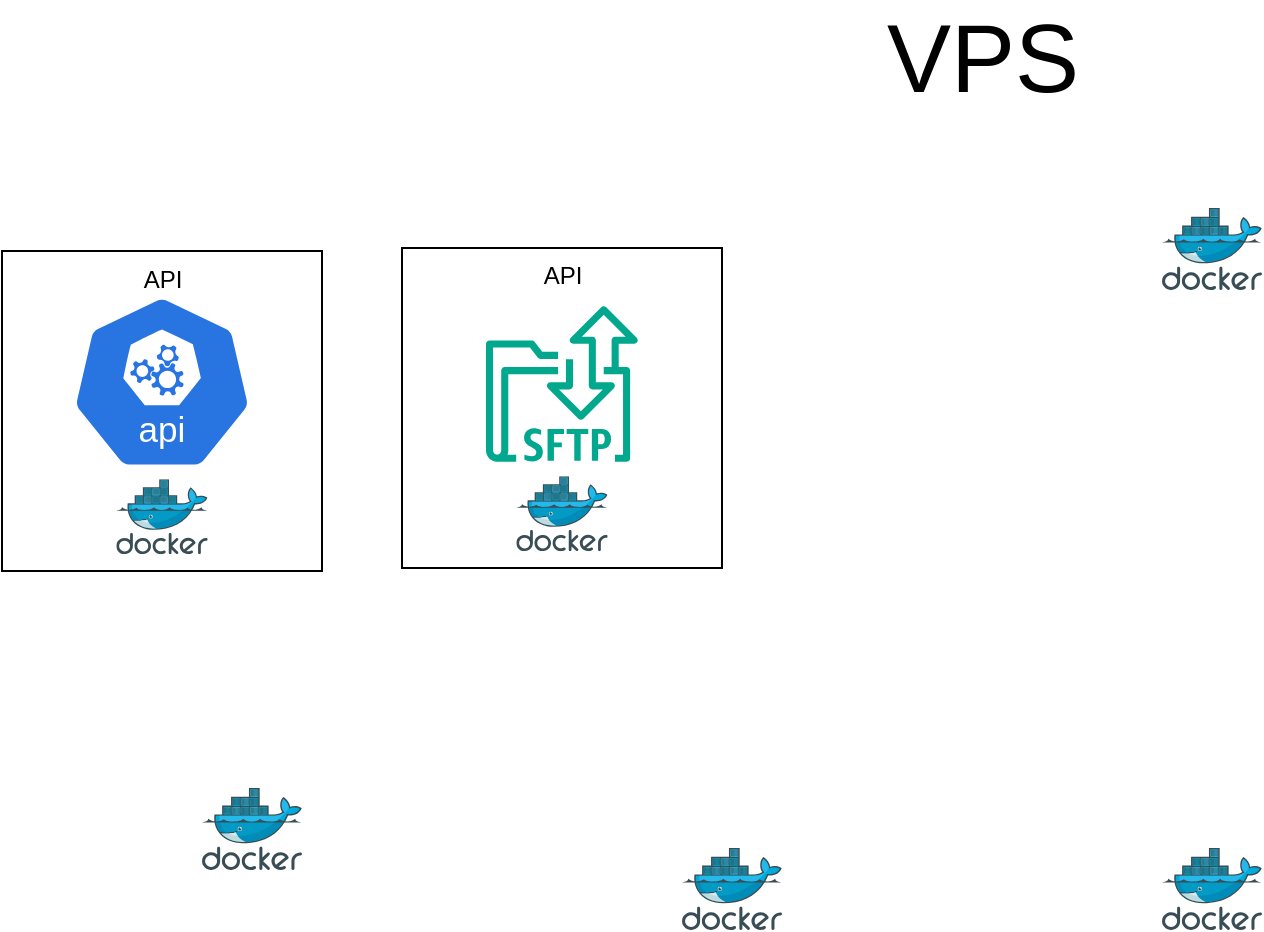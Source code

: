 <mxfile version="26.1.1">
  <diagram id="l8hXMBHkgcEJcSW0mbfh" name="Page-1">
    <mxGraphModel dx="1493" dy="769" grid="1" gridSize="10" guides="1" tooltips="1" connect="1" arrows="1" fold="1" page="1" pageScale="1" pageWidth="1169" pageHeight="827" math="0" shadow="0">
      <root>
        <mxCell id="0" />
        <mxCell id="1" parent="0" />
        <mxCell id="PoxzqUH3-YCF-cj8GtX4-1" value="" style="image;sketch=0;aspect=fixed;html=1;points=[];align=center;fontSize=12;image=img/lib/mscae/Docker.svg;" vertex="1" parent="1">
          <mxGeometry x="660" y="500" width="50" height="41" as="geometry" />
        </mxCell>
        <mxCell id="PoxzqUH3-YCF-cj8GtX4-3" value="" style="image;sketch=0;aspect=fixed;html=1;points=[];align=center;fontSize=12;image=img/lib/mscae/Docker.svg;" vertex="1" parent="1">
          <mxGeometry x="660" y="180" width="50" height="41" as="geometry" />
        </mxCell>
        <mxCell id="PoxzqUH3-YCF-cj8GtX4-4" value="" style="image;sketch=0;aspect=fixed;html=1;points=[];align=center;fontSize=12;image=img/lib/mscae/Docker.svg;" vertex="1" parent="1">
          <mxGeometry x="180" y="470" width="50" height="41" as="geometry" />
        </mxCell>
        <mxCell id="PoxzqUH3-YCF-cj8GtX4-5" value="" style="image;sketch=0;aspect=fixed;html=1;points=[];align=center;fontSize=12;image=img/lib/mscae/Docker.svg;" vertex="1" parent="1">
          <mxGeometry x="420" y="500" width="50" height="41" as="geometry" />
        </mxCell>
        <mxCell id="PoxzqUH3-YCF-cj8GtX4-8" value="&lt;font style=&quot;font-size: 48px;&quot;&gt;VPS&lt;/font&gt;" style="text;html=1;align=center;verticalAlign=middle;whiteSpace=wrap;rounded=0;" vertex="1" parent="1">
          <mxGeometry x="527.5" y="90" width="85" height="30" as="geometry" />
        </mxCell>
        <mxCell id="PoxzqUH3-YCF-cj8GtX4-15" value="" style="group" vertex="1" connectable="0" parent="1">
          <mxGeometry x="80" y="201.5" width="160" height="168.5" as="geometry" />
        </mxCell>
        <mxCell id="PoxzqUH3-YCF-cj8GtX4-13" value="" style="whiteSpace=wrap;html=1;aspect=fixed;" vertex="1" parent="PoxzqUH3-YCF-cj8GtX4-15">
          <mxGeometry width="160" height="160" as="geometry" />
        </mxCell>
        <mxCell id="PoxzqUH3-YCF-cj8GtX4-2" value="" style="image;sketch=0;aspect=fixed;html=1;points=[];align=center;fontSize=12;image=img/lib/mscae/Docker.svg;" vertex="1" parent="PoxzqUH3-YCF-cj8GtX4-15">
          <mxGeometry x="57.143" y="114.099" width="45.714" height="37.486" as="geometry" />
        </mxCell>
        <mxCell id="PoxzqUH3-YCF-cj8GtX4-10" value="" style="aspect=fixed;sketch=0;html=1;dashed=0;whitespace=wrap;verticalLabelPosition=bottom;verticalAlign=top;fillColor=#2875E2;strokeColor=#ffffff;points=[[0.005,0.63,0],[0.1,0.2,0],[0.9,0.2,0],[0.5,0,0],[0.995,0.63,0],[0.72,0.99,0],[0.5,1,0],[0.28,0.99,0]];shape=mxgraph.kubernetes.icon2;kubernetesLabel=1;prIcon=api" vertex="1" parent="PoxzqUH3-YCF-cj8GtX4-15">
          <mxGeometry x="34.286" y="21.664" width="91.429" height="87.771" as="geometry" />
        </mxCell>
        <mxCell id="PoxzqUH3-YCF-cj8GtX4-14" value="API" style="text;html=1;align=center;verticalAlign=middle;whiteSpace=wrap;rounded=0;" vertex="1" parent="PoxzqUH3-YCF-cj8GtX4-15">
          <mxGeometry x="52.571" width="54.857" height="28.886" as="geometry" />
        </mxCell>
        <mxCell id="PoxzqUH3-YCF-cj8GtX4-18" value="" style="group" vertex="1" connectable="0" parent="1">
          <mxGeometry x="280" y="200" width="160" height="168.5" as="geometry" />
        </mxCell>
        <mxCell id="PoxzqUH3-YCF-cj8GtX4-19" value="" style="whiteSpace=wrap;html=1;aspect=fixed;" vertex="1" parent="PoxzqUH3-YCF-cj8GtX4-18">
          <mxGeometry width="160" height="160" as="geometry" />
        </mxCell>
        <mxCell id="PoxzqUH3-YCF-cj8GtX4-20" value="" style="image;sketch=0;aspect=fixed;html=1;points=[];align=center;fontSize=12;image=img/lib/mscae/Docker.svg;" vertex="1" parent="PoxzqUH3-YCF-cj8GtX4-18">
          <mxGeometry x="57.143" y="114.099" width="45.714" height="37.486" as="geometry" />
        </mxCell>
        <mxCell id="PoxzqUH3-YCF-cj8GtX4-22" value="API" style="text;html=1;align=center;verticalAlign=middle;whiteSpace=wrap;rounded=0;" vertex="1" parent="PoxzqUH3-YCF-cj8GtX4-18">
          <mxGeometry x="52.571" width="54.857" height="28.886" as="geometry" />
        </mxCell>
        <mxCell id="PoxzqUH3-YCF-cj8GtX4-16" value="" style="sketch=0;outlineConnect=0;fontColor=#232F3E;gradientColor=none;fillColor=#01A88D;strokeColor=none;dashed=0;verticalLabelPosition=bottom;verticalAlign=top;align=center;html=1;fontSize=12;fontStyle=0;aspect=fixed;shape=mxgraph.aws4.transfer_for_sftp_resource;" vertex="1" parent="PoxzqUH3-YCF-cj8GtX4-18">
          <mxGeometry x="42" y="28.89" width="76" height="78" as="geometry" />
        </mxCell>
      </root>
    </mxGraphModel>
  </diagram>
</mxfile>
